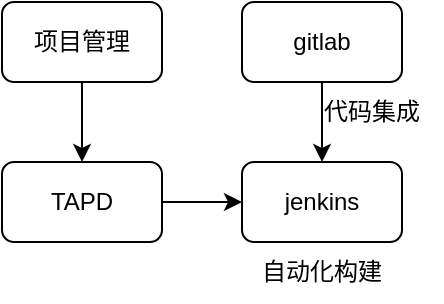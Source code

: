 <mxfile version="15.7.0" type="github">
  <diagram id="ewAgk28_D8-xKCc3fxLr" name="Page-1">
    <mxGraphModel dx="1151" dy="647" grid="1" gridSize="10" guides="1" tooltips="1" connect="1" arrows="1" fold="1" page="1" pageScale="1" pageWidth="827" pageHeight="1169" math="0" shadow="0">
      <root>
        <mxCell id="0" />
        <mxCell id="1" parent="0" />
        <mxCell id="5S8CrPWEdhfOQKya8A3b-6" style="edgeStyle=orthogonalEdgeStyle;rounded=0;orthogonalLoop=1;jettySize=auto;html=1;exitX=1;exitY=0.5;exitDx=0;exitDy=0;entryX=0;entryY=0.5;entryDx=0;entryDy=0;" edge="1" parent="1" source="5S8CrPWEdhfOQKya8A3b-1" target="5S8CrPWEdhfOQKya8A3b-5">
          <mxGeometry relative="1" as="geometry" />
        </mxCell>
        <mxCell id="5S8CrPWEdhfOQKya8A3b-1" value="TAPD" style="rounded=1;whiteSpace=wrap;html=1;" vertex="1" parent="1">
          <mxGeometry x="160" y="360" width="80" height="40" as="geometry" />
        </mxCell>
        <mxCell id="5S8CrPWEdhfOQKya8A3b-4" style="edgeStyle=orthogonalEdgeStyle;rounded=0;orthogonalLoop=1;jettySize=auto;html=1;exitX=0.5;exitY=1;exitDx=0;exitDy=0;entryX=0.5;entryY=0;entryDx=0;entryDy=0;" edge="1" parent="1" source="5S8CrPWEdhfOQKya8A3b-2" target="5S8CrPWEdhfOQKya8A3b-1">
          <mxGeometry relative="1" as="geometry" />
        </mxCell>
        <mxCell id="5S8CrPWEdhfOQKya8A3b-2" value="项目管理" style="rounded=1;whiteSpace=wrap;html=1;" vertex="1" parent="1">
          <mxGeometry x="160" y="280" width="80" height="40" as="geometry" />
        </mxCell>
        <mxCell id="5S8CrPWEdhfOQKya8A3b-5" value="jenkins" style="rounded=1;whiteSpace=wrap;html=1;" vertex="1" parent="1">
          <mxGeometry x="280" y="360" width="80" height="40" as="geometry" />
        </mxCell>
        <mxCell id="5S8CrPWEdhfOQKya8A3b-7" value="自动化构建" style="text;html=1;strokeColor=none;fillColor=none;align=center;verticalAlign=middle;whiteSpace=wrap;rounded=0;" vertex="1" parent="1">
          <mxGeometry x="285" y="400" width="70" height="30" as="geometry" />
        </mxCell>
        <mxCell id="5S8CrPWEdhfOQKya8A3b-9" style="edgeStyle=orthogonalEdgeStyle;rounded=0;orthogonalLoop=1;jettySize=auto;html=1;exitX=0.5;exitY=1;exitDx=0;exitDy=0;entryX=0.5;entryY=0;entryDx=0;entryDy=0;" edge="1" parent="1" source="5S8CrPWEdhfOQKya8A3b-8" target="5S8CrPWEdhfOQKya8A3b-5">
          <mxGeometry relative="1" as="geometry" />
        </mxCell>
        <mxCell id="5S8CrPWEdhfOQKya8A3b-8" value="gitlab" style="rounded=1;whiteSpace=wrap;html=1;" vertex="1" parent="1">
          <mxGeometry x="280" y="280" width="80" height="40" as="geometry" />
        </mxCell>
        <mxCell id="5S8CrPWEdhfOQKya8A3b-10" value="代码集成" style="text;html=1;strokeColor=none;fillColor=none;align=center;verticalAlign=middle;whiteSpace=wrap;rounded=0;" vertex="1" parent="1">
          <mxGeometry x="310" y="320" width="70" height="30" as="geometry" />
        </mxCell>
      </root>
    </mxGraphModel>
  </diagram>
</mxfile>
